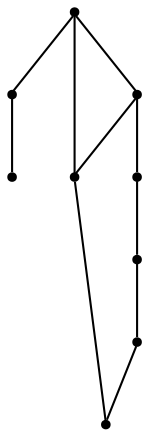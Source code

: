 graph {
  node [shape=point,comment="{\"directed\":false,\"doi\":\"10.1007/978-3-662-45803-7_5\",\"figure\":\"5 (3)\"}"]

  v0 [pos="1065.5890945971578,661.8956562081288"]
  v1 [pos="1065.5890945971578,613.0200653784613"]
  v2 [pos="1065.5890945971578,710.7669214490282"]
  v3 [pos="1065.5890945971578,808.5140319659932"]
  v4 [pos="1016.7038550213829,759.6425122786957"]
  v5 [pos="1065.5890945971578,857.3896227956608"]
  v6 [pos="1065.5890945971578,955.1367333126259"]
  v7 [pos="1065.5890945971578,1004.0079985535253"]
  v8 [pos="1065.5890945971578,906.2611424829583"]

  v0 -- v1 [id="-1",pos="1065.5890945971578,661.8956562081288 1065.5890945971578,613.0200653784613 1065.5890945971578,613.0200653784613 1065.5890945971578,613.0200653784613"]
  v4 -- v2 [id="-20",pos="1016.7038550213829,759.6425122786957 1065.5890945971578,710.7669214490282 1065.5890945971578,710.7669214490282 1065.5890945971578,710.7669214490282"]
  v4 -- v7 [id="-21",pos="1016.7038550213829,759.6425122786957 1065.5890945971578,1004.0079985535253 1065.5890945971578,1004.0079985535253 1065.5890945971578,1004.0079985535253"]
  v5 -- v8 [id="-22",pos="1065.5890945971578,857.3896227956608 1065.5890945971578,906.2611424829583 1065.5890945971578,906.2611424829583 1065.5890945971578,906.2611424829583"]
  v8 -- v6 [id="-23",pos="1065.5890945971578,906.2611424829583 1065.5890945971578,955.1367333126259 1065.5890945971578,955.1367333126259 1065.5890945971578,955.1367333126259"]
  v6 -- v7 [id="-24",pos="1065.5890945971578,955.1367333126259 1065.5890945971578,1004.0079985535253 1065.5890945971578,1004.0079985535253 1065.5890945971578,1004.0079985535253"]
  v3 -- v5 [id="-25",pos="1065.5890945971578,808.5140319659932 1065.5890945971578,857.3896227956608 1065.5890945971578,857.3896227956608 1065.5890945971578,857.3896227956608"]
  v3 -- v4 [id="-26",pos="1065.5890945971578,808.5140319659932 1016.7038550213829,759.6425122786957 1016.7038550213829,759.6425122786957 1016.7038550213829,759.6425122786957"]
  v2 -- v3 [id="-27",pos="1065.5890945971578,710.7669214490282 1065.5890945971578,808.5140319659932 1065.5890945971578,808.5140319659932 1065.5890945971578,808.5140319659932"]
  v2 -- v0 [id="-28",pos="1065.5890945971578,710.7669214490282 1065.5890945971578,661.8956562081288 1065.5890945971578,661.8956562081288 1065.5890945971578,661.8956562081288"]
}